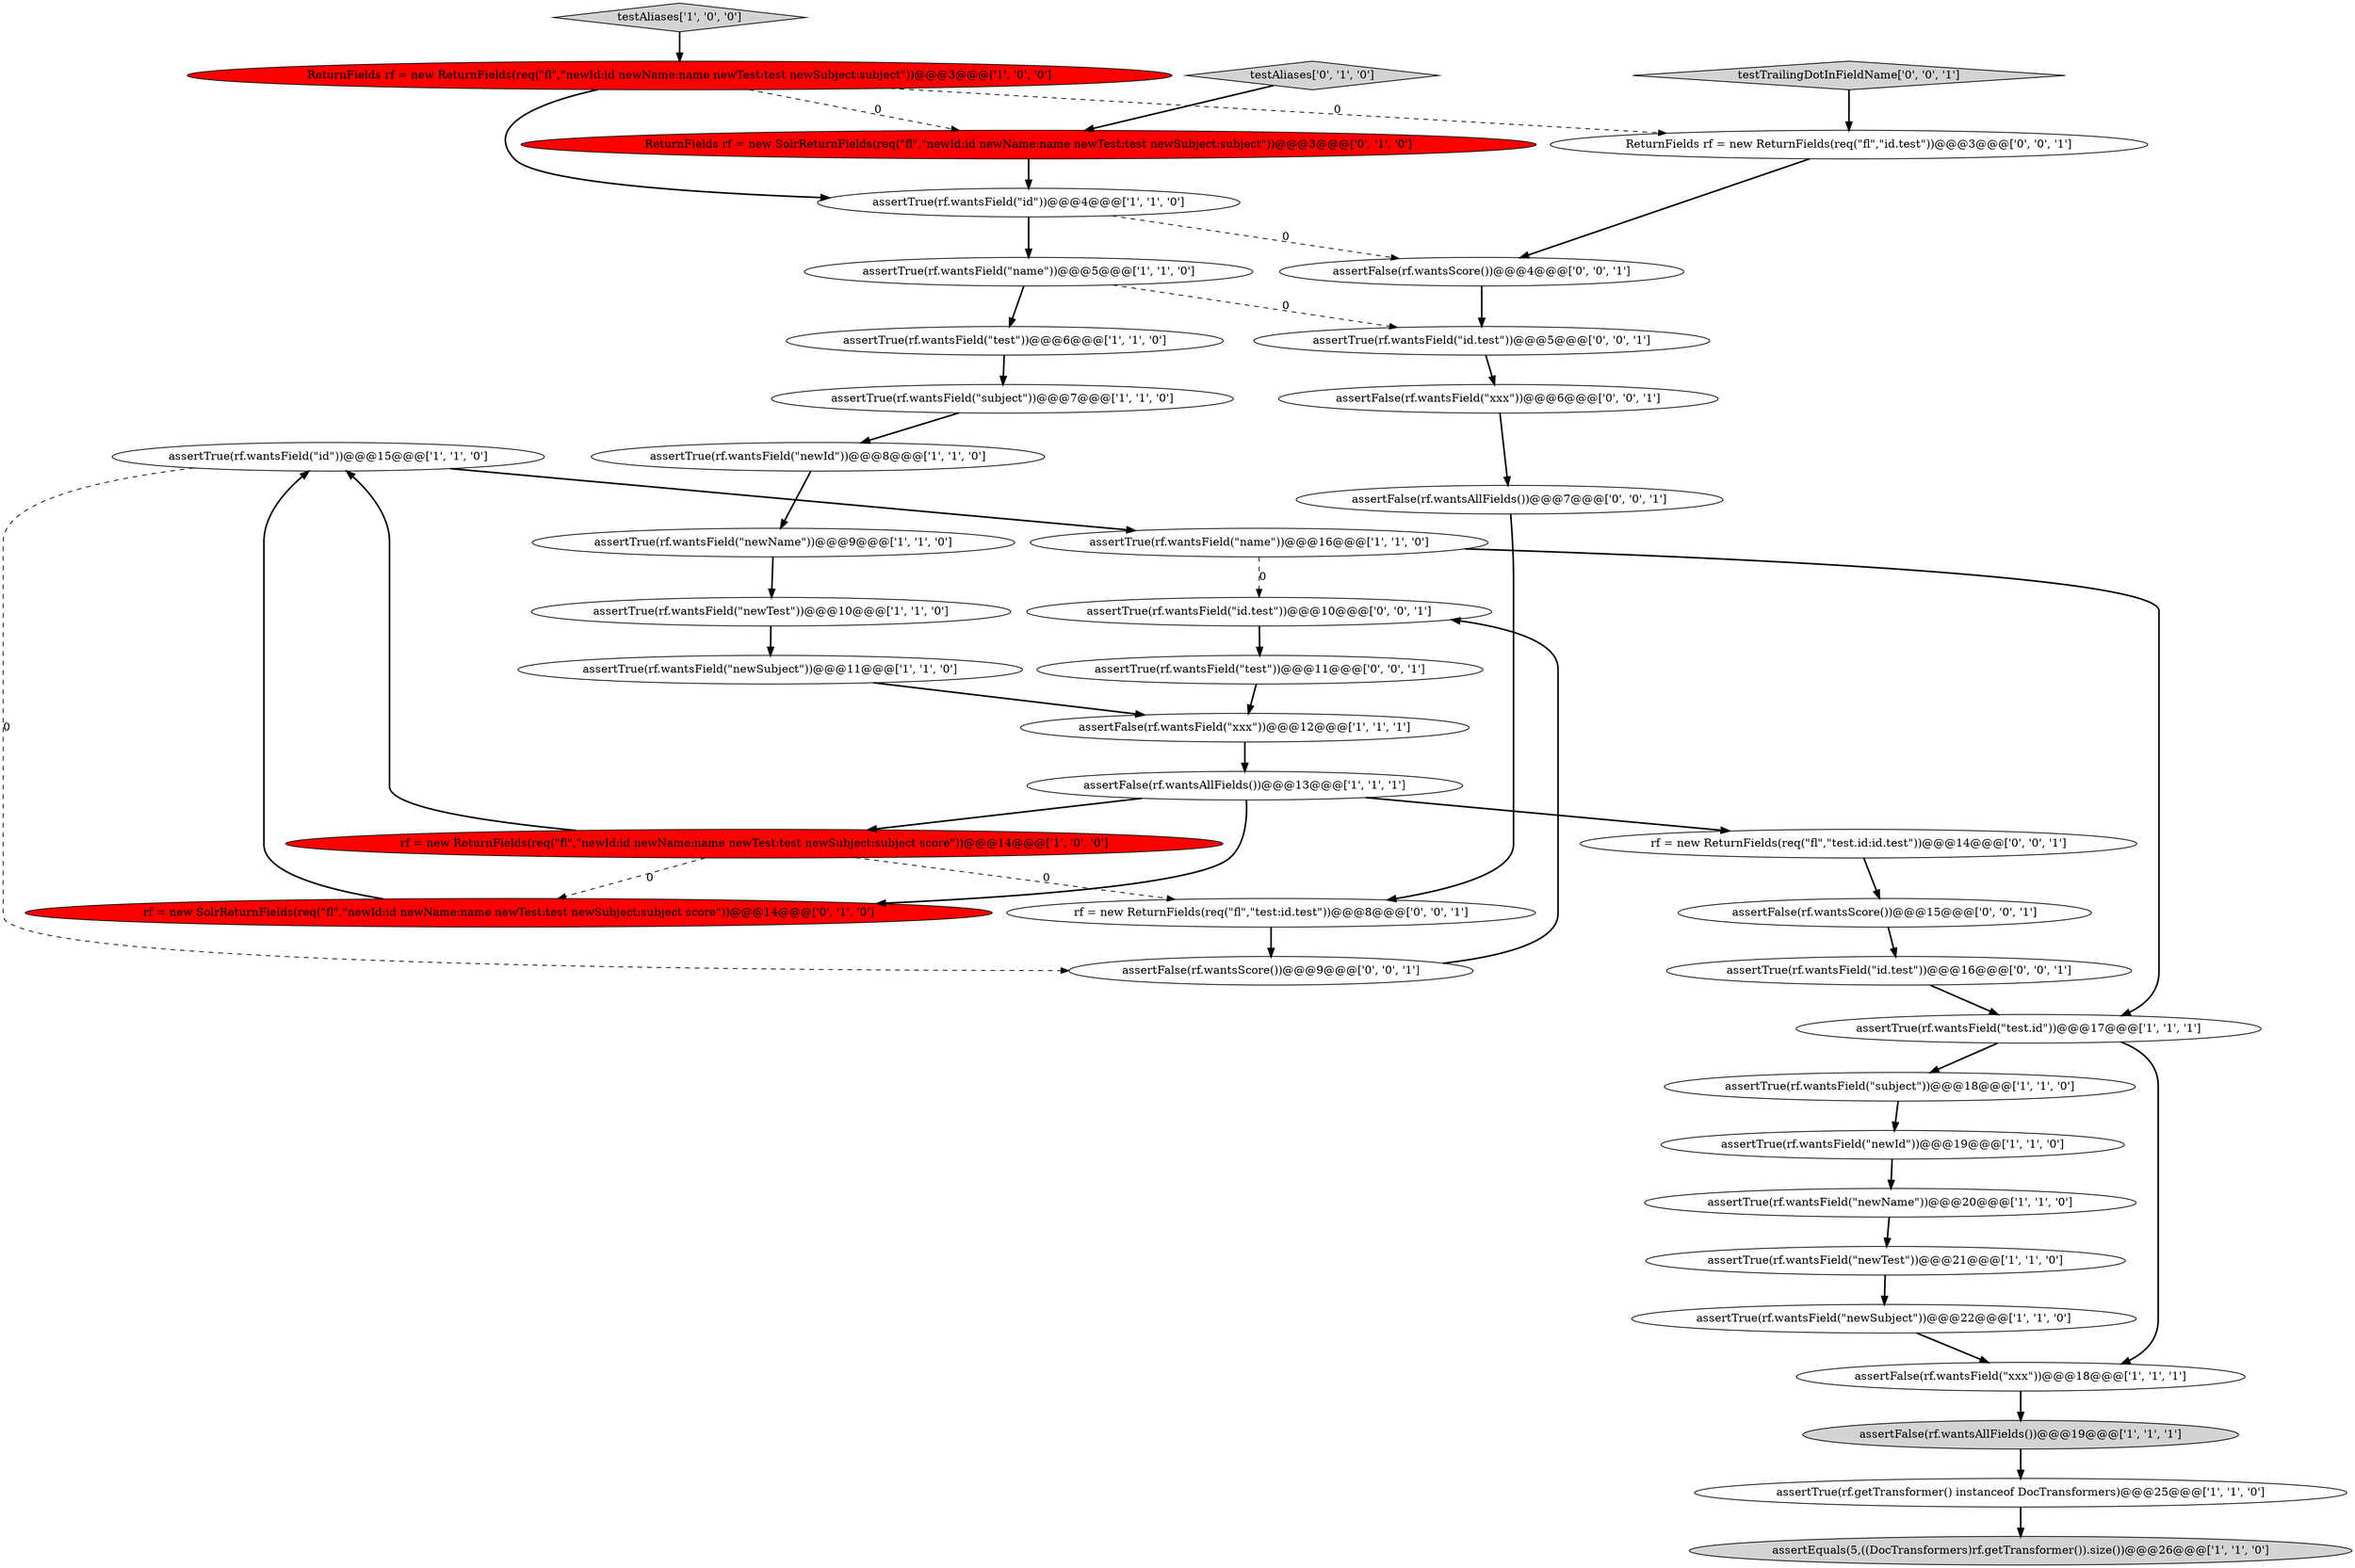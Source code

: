 digraph {
16 [style = filled, label = "assertTrue(rf.wantsField(\"id\"))@@@15@@@['1', '1', '0']", fillcolor = white, shape = ellipse image = "AAA0AAABBB1BBB"];
0 [style = filled, label = "assertTrue(rf.wantsField(\"subject\"))@@@18@@@['1', '1', '0']", fillcolor = white, shape = ellipse image = "AAA0AAABBB1BBB"];
32 [style = filled, label = "assertFalse(rf.wantsScore())@@@4@@@['0', '0', '1']", fillcolor = white, shape = ellipse image = "AAA0AAABBB3BBB"];
5 [style = filled, label = "assertTrue(rf.getTransformer() instanceof DocTransformers)@@@25@@@['1', '1', '0']", fillcolor = white, shape = ellipse image = "AAA0AAABBB1BBB"];
28 [style = filled, label = "assertTrue(rf.wantsField(\"id.test\"))@@@16@@@['0', '0', '1']", fillcolor = white, shape = ellipse image = "AAA0AAABBB3BBB"];
24 [style = filled, label = "assertTrue(rf.wantsField(\"newId\"))@@@8@@@['1', '1', '0']", fillcolor = white, shape = ellipse image = "AAA0AAABBB1BBB"];
7 [style = filled, label = "assertTrue(rf.wantsField(\"newSubject\"))@@@22@@@['1', '1', '0']", fillcolor = white, shape = ellipse image = "AAA0AAABBB1BBB"];
22 [style = filled, label = "assertTrue(rf.wantsField(\"newId\"))@@@19@@@['1', '1', '0']", fillcolor = white, shape = ellipse image = "AAA0AAABBB1BBB"];
34 [style = filled, label = "assertTrue(rf.wantsField(\"test\"))@@@11@@@['0', '0', '1']", fillcolor = white, shape = ellipse image = "AAA0AAABBB3BBB"];
23 [style = filled, label = "assertTrue(rf.wantsField(\"newTest\"))@@@10@@@['1', '1', '0']", fillcolor = white, shape = ellipse image = "AAA0AAABBB1BBB"];
25 [style = filled, label = "rf = new SolrReturnFields(req(\"fl\",\"newId:id newName:name newTest:test newSubject:subject score\"))@@@14@@@['0', '1', '0']", fillcolor = red, shape = ellipse image = "AAA1AAABBB2BBB"];
39 [style = filled, label = "rf = new ReturnFields(req(\"fl\",\"test.id:id.test\"))@@@14@@@['0', '0', '1']", fillcolor = white, shape = ellipse image = "AAA0AAABBB3BBB"];
9 [style = filled, label = "testAliases['1', '0', '0']", fillcolor = lightgray, shape = diamond image = "AAA0AAABBB1BBB"];
37 [style = filled, label = "assertFalse(rf.wantsAllFields())@@@7@@@['0', '0', '1']", fillcolor = white, shape = ellipse image = "AAA0AAABBB3BBB"];
30 [style = filled, label = "assertFalse(rf.wantsScore())@@@15@@@['0', '0', '1']", fillcolor = white, shape = ellipse image = "AAA0AAABBB3BBB"];
31 [style = filled, label = "assertFalse(rf.wantsField(\"xxx\"))@@@6@@@['0', '0', '1']", fillcolor = white, shape = ellipse image = "AAA0AAABBB3BBB"];
27 [style = filled, label = "testAliases['0', '1', '0']", fillcolor = lightgray, shape = diamond image = "AAA0AAABBB2BBB"];
29 [style = filled, label = "assertTrue(rf.wantsField(\"id.test\"))@@@5@@@['0', '0', '1']", fillcolor = white, shape = ellipse image = "AAA0AAABBB3BBB"];
15 [style = filled, label = "assertTrue(rf.wantsField(\"subject\"))@@@7@@@['1', '1', '0']", fillcolor = white, shape = ellipse image = "AAA0AAABBB1BBB"];
36 [style = filled, label = "ReturnFields rf = new ReturnFields(req(\"fl\",\"id.test\"))@@@3@@@['0', '0', '1']", fillcolor = white, shape = ellipse image = "AAA0AAABBB3BBB"];
4 [style = filled, label = "assertFalse(rf.wantsAllFields())@@@19@@@['1', '1', '1']", fillcolor = lightgray, shape = ellipse image = "AAA0AAABBB1BBB"];
14 [style = filled, label = "assertTrue(rf.wantsField(\"test.id\"))@@@17@@@['1', '1', '1']", fillcolor = white, shape = ellipse image = "AAA0AAABBB1BBB"];
10 [style = filled, label = "assertTrue(rf.wantsField(\"newSubject\"))@@@11@@@['1', '1', '0']", fillcolor = white, shape = ellipse image = "AAA0AAABBB1BBB"];
20 [style = filled, label = "assertTrue(rf.wantsField(\"newName\"))@@@20@@@['1', '1', '0']", fillcolor = white, shape = ellipse image = "AAA0AAABBB1BBB"];
8 [style = filled, label = "assertFalse(rf.wantsAllFields())@@@13@@@['1', '1', '1']", fillcolor = white, shape = ellipse image = "AAA0AAABBB1BBB"];
40 [style = filled, label = "testTrailingDotInFieldName['0', '0', '1']", fillcolor = lightgray, shape = diamond image = "AAA0AAABBB3BBB"];
13 [style = filled, label = "rf = new ReturnFields(req(\"fl\",\"newId:id newName:name newTest:test newSubject:subject score\"))@@@14@@@['1', '0', '0']", fillcolor = red, shape = ellipse image = "AAA1AAABBB1BBB"];
3 [style = filled, label = "ReturnFields rf = new ReturnFields(req(\"fl\",\"newId:id newName:name newTest:test newSubject:subject\"))@@@3@@@['1', '0', '0']", fillcolor = red, shape = ellipse image = "AAA1AAABBB1BBB"];
18 [style = filled, label = "assertTrue(rf.wantsField(\"name\"))@@@16@@@['1', '1', '0']", fillcolor = white, shape = ellipse image = "AAA0AAABBB1BBB"];
33 [style = filled, label = "assertTrue(rf.wantsField(\"id.test\"))@@@10@@@['0', '0', '1']", fillcolor = white, shape = ellipse image = "AAA0AAABBB3BBB"];
2 [style = filled, label = "assertEquals(5,((DocTransformers)rf.getTransformer()).size())@@@26@@@['1', '1', '0']", fillcolor = lightgray, shape = ellipse image = "AAA0AAABBB1BBB"];
6 [style = filled, label = "assertTrue(rf.wantsField(\"newName\"))@@@9@@@['1', '1', '0']", fillcolor = white, shape = ellipse image = "AAA0AAABBB1BBB"];
19 [style = filled, label = "assertFalse(rf.wantsField(\"xxx\"))@@@12@@@['1', '1', '1']", fillcolor = white, shape = ellipse image = "AAA0AAABBB1BBB"];
11 [style = filled, label = "assertTrue(rf.wantsField(\"newTest\"))@@@21@@@['1', '1', '0']", fillcolor = white, shape = ellipse image = "AAA0AAABBB1BBB"];
17 [style = filled, label = "assertFalse(rf.wantsField(\"xxx\"))@@@18@@@['1', '1', '1']", fillcolor = white, shape = ellipse image = "AAA0AAABBB1BBB"];
38 [style = filled, label = "rf = new ReturnFields(req(\"fl\",\"test:id.test\"))@@@8@@@['0', '0', '1']", fillcolor = white, shape = ellipse image = "AAA0AAABBB3BBB"];
21 [style = filled, label = "assertTrue(rf.wantsField(\"test\"))@@@6@@@['1', '1', '0']", fillcolor = white, shape = ellipse image = "AAA0AAABBB1BBB"];
1 [style = filled, label = "assertTrue(rf.wantsField(\"name\"))@@@5@@@['1', '1', '0']", fillcolor = white, shape = ellipse image = "AAA0AAABBB1BBB"];
26 [style = filled, label = "ReturnFields rf = new SolrReturnFields(req(\"fl\",\"newId:id newName:name newTest:test newSubject:subject\"))@@@3@@@['0', '1', '0']", fillcolor = red, shape = ellipse image = "AAA1AAABBB2BBB"];
35 [style = filled, label = "assertFalse(rf.wantsScore())@@@9@@@['0', '0', '1']", fillcolor = white, shape = ellipse image = "AAA0AAABBB3BBB"];
12 [style = filled, label = "assertTrue(rf.wantsField(\"id\"))@@@4@@@['1', '1', '0']", fillcolor = white, shape = ellipse image = "AAA0AAABBB1BBB"];
31->37 [style = bold, label=""];
16->18 [style = bold, label=""];
7->17 [style = bold, label=""];
3->26 [style = dashed, label="0"];
34->19 [style = bold, label=""];
6->23 [style = bold, label=""];
3->36 [style = dashed, label="0"];
10->19 [style = bold, label=""];
21->15 [style = bold, label=""];
29->31 [style = bold, label=""];
12->32 [style = dashed, label="0"];
16->35 [style = dashed, label="0"];
35->33 [style = bold, label=""];
1->29 [style = dashed, label="0"];
36->32 [style = bold, label=""];
14->17 [style = bold, label=""];
13->38 [style = dashed, label="0"];
3->12 [style = bold, label=""];
13->25 [style = dashed, label="0"];
12->1 [style = bold, label=""];
25->16 [style = bold, label=""];
13->16 [style = bold, label=""];
19->8 [style = bold, label=""];
28->14 [style = bold, label=""];
32->29 [style = bold, label=""];
39->30 [style = bold, label=""];
5->2 [style = bold, label=""];
26->12 [style = bold, label=""];
30->28 [style = bold, label=""];
14->0 [style = bold, label=""];
22->20 [style = bold, label=""];
40->36 [style = bold, label=""];
1->21 [style = bold, label=""];
37->38 [style = bold, label=""];
0->22 [style = bold, label=""];
15->24 [style = bold, label=""];
23->10 [style = bold, label=""];
9->3 [style = bold, label=""];
38->35 [style = bold, label=""];
24->6 [style = bold, label=""];
8->39 [style = bold, label=""];
33->34 [style = bold, label=""];
4->5 [style = bold, label=""];
18->14 [style = bold, label=""];
8->25 [style = bold, label=""];
17->4 [style = bold, label=""];
11->7 [style = bold, label=""];
18->33 [style = dashed, label="0"];
8->13 [style = bold, label=""];
20->11 [style = bold, label=""];
27->26 [style = bold, label=""];
}

